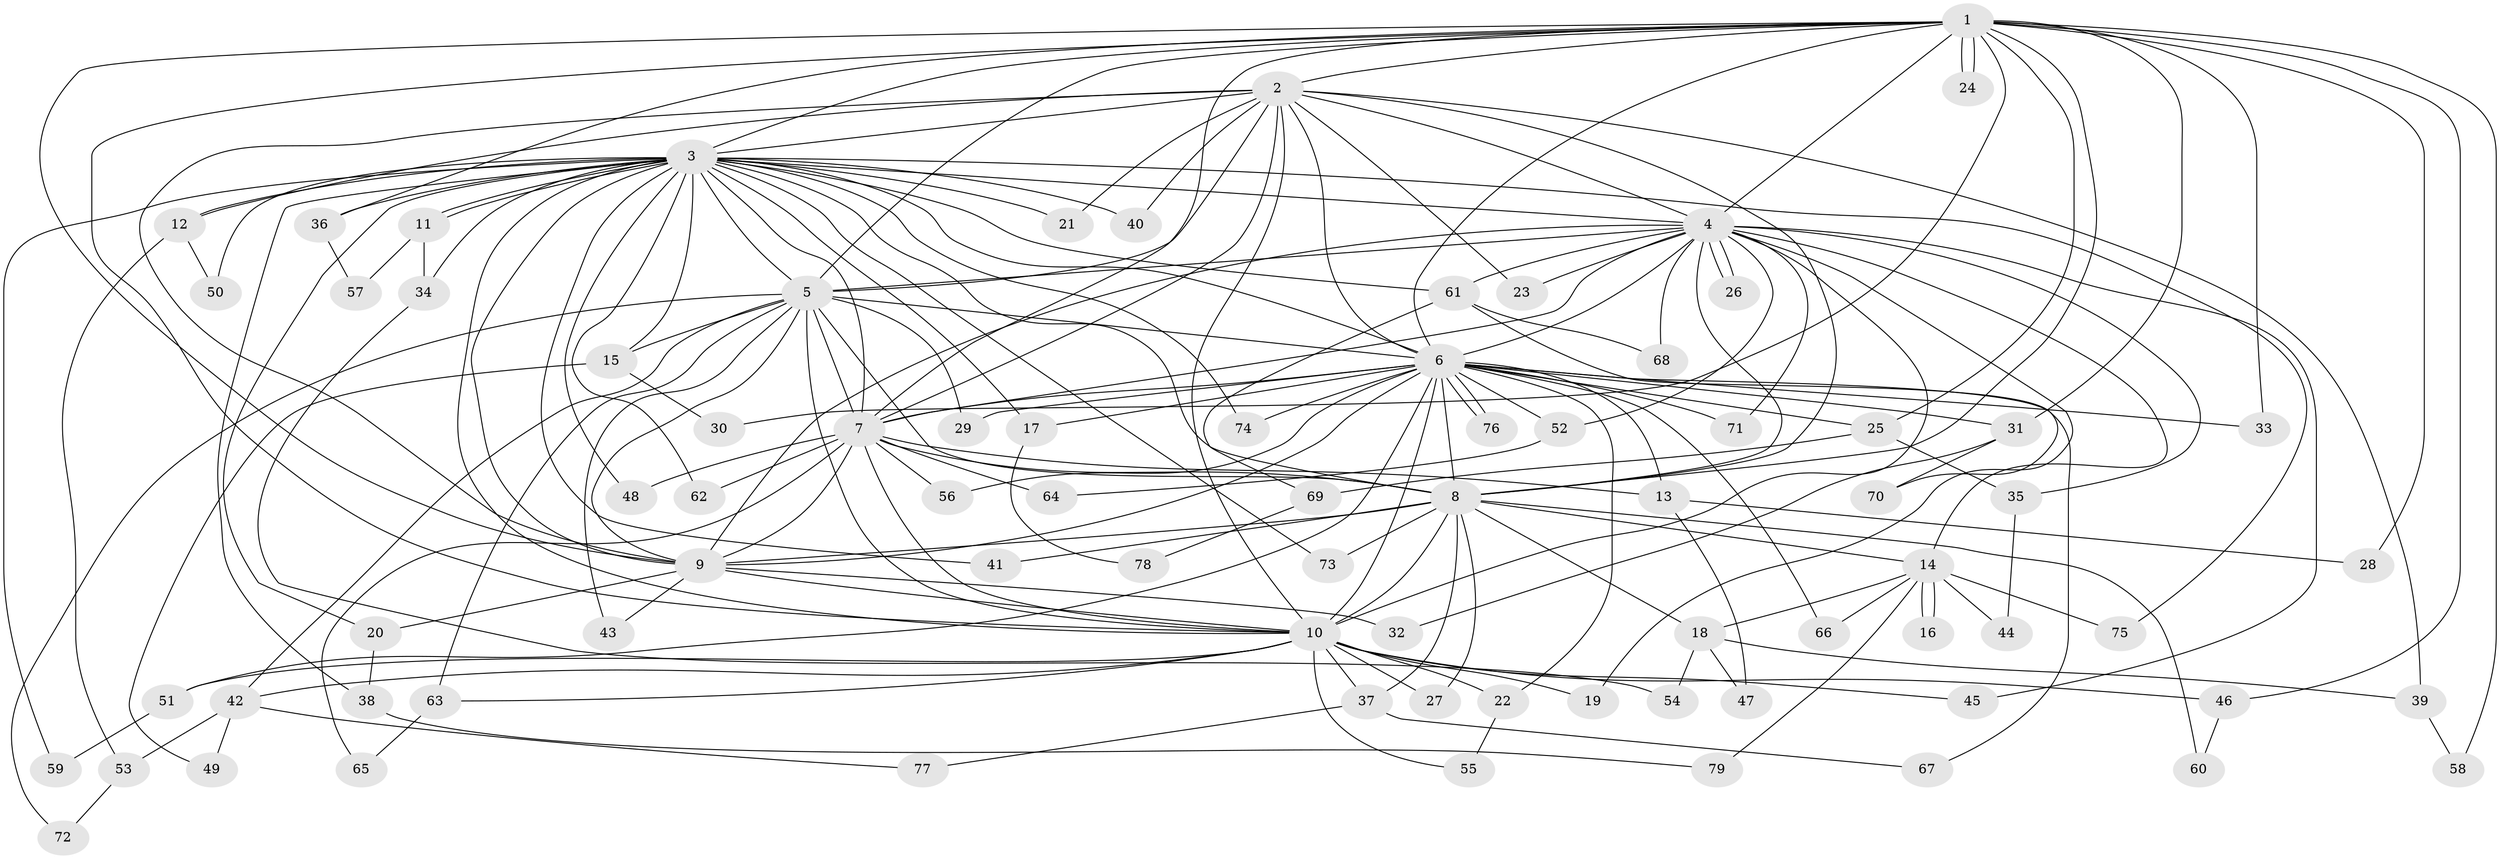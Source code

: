 // Generated by graph-tools (version 1.1) at 2025/01/03/09/25 03:01:25]
// undirected, 79 vertices, 183 edges
graph export_dot {
graph [start="1"]
  node [color=gray90,style=filled];
  1;
  2;
  3;
  4;
  5;
  6;
  7;
  8;
  9;
  10;
  11;
  12;
  13;
  14;
  15;
  16;
  17;
  18;
  19;
  20;
  21;
  22;
  23;
  24;
  25;
  26;
  27;
  28;
  29;
  30;
  31;
  32;
  33;
  34;
  35;
  36;
  37;
  38;
  39;
  40;
  41;
  42;
  43;
  44;
  45;
  46;
  47;
  48;
  49;
  50;
  51;
  52;
  53;
  54;
  55;
  56;
  57;
  58;
  59;
  60;
  61;
  62;
  63;
  64;
  65;
  66;
  67;
  68;
  69;
  70;
  71;
  72;
  73;
  74;
  75;
  76;
  77;
  78;
  79;
  1 -- 2;
  1 -- 3;
  1 -- 4;
  1 -- 5;
  1 -- 6;
  1 -- 7;
  1 -- 8;
  1 -- 9;
  1 -- 10;
  1 -- 24;
  1 -- 24;
  1 -- 25;
  1 -- 28;
  1 -- 30;
  1 -- 31;
  1 -- 33;
  1 -- 36;
  1 -- 46;
  1 -- 58;
  2 -- 3;
  2 -- 4;
  2 -- 5;
  2 -- 6;
  2 -- 7;
  2 -- 8;
  2 -- 9;
  2 -- 10;
  2 -- 12;
  2 -- 21;
  2 -- 23;
  2 -- 39;
  2 -- 40;
  3 -- 4;
  3 -- 5;
  3 -- 6;
  3 -- 7;
  3 -- 8;
  3 -- 9;
  3 -- 10;
  3 -- 11;
  3 -- 11;
  3 -- 12;
  3 -- 15;
  3 -- 17;
  3 -- 20;
  3 -- 21;
  3 -- 34;
  3 -- 36;
  3 -- 38;
  3 -- 40;
  3 -- 41;
  3 -- 48;
  3 -- 50;
  3 -- 59;
  3 -- 61;
  3 -- 62;
  3 -- 73;
  3 -- 74;
  3 -- 75;
  4 -- 5;
  4 -- 6;
  4 -- 7;
  4 -- 8;
  4 -- 9;
  4 -- 10;
  4 -- 14;
  4 -- 19;
  4 -- 23;
  4 -- 26;
  4 -- 26;
  4 -- 35;
  4 -- 45;
  4 -- 52;
  4 -- 61;
  4 -- 68;
  4 -- 71;
  5 -- 6;
  5 -- 7;
  5 -- 8;
  5 -- 9;
  5 -- 10;
  5 -- 15;
  5 -- 29;
  5 -- 42;
  5 -- 43;
  5 -- 63;
  5 -- 72;
  6 -- 7;
  6 -- 8;
  6 -- 9;
  6 -- 10;
  6 -- 13;
  6 -- 17;
  6 -- 22;
  6 -- 25;
  6 -- 29;
  6 -- 31;
  6 -- 33;
  6 -- 51;
  6 -- 52;
  6 -- 56;
  6 -- 66;
  6 -- 67;
  6 -- 71;
  6 -- 74;
  6 -- 76;
  6 -- 76;
  7 -- 8;
  7 -- 9;
  7 -- 10;
  7 -- 13;
  7 -- 48;
  7 -- 56;
  7 -- 62;
  7 -- 64;
  7 -- 65;
  8 -- 9;
  8 -- 10;
  8 -- 14;
  8 -- 18;
  8 -- 27;
  8 -- 37;
  8 -- 41;
  8 -- 60;
  8 -- 73;
  9 -- 10;
  9 -- 20;
  9 -- 32;
  9 -- 43;
  10 -- 19;
  10 -- 22;
  10 -- 27;
  10 -- 37;
  10 -- 42;
  10 -- 45;
  10 -- 46;
  10 -- 51;
  10 -- 55;
  10 -- 63;
  11 -- 34;
  11 -- 57;
  12 -- 50;
  12 -- 53;
  13 -- 28;
  13 -- 47;
  14 -- 16;
  14 -- 16;
  14 -- 18;
  14 -- 44;
  14 -- 66;
  14 -- 75;
  14 -- 79;
  15 -- 30;
  15 -- 49;
  17 -- 78;
  18 -- 39;
  18 -- 47;
  18 -- 54;
  20 -- 38;
  22 -- 55;
  25 -- 35;
  25 -- 69;
  31 -- 32;
  31 -- 70;
  34 -- 54;
  35 -- 44;
  36 -- 57;
  37 -- 67;
  37 -- 77;
  38 -- 79;
  39 -- 58;
  42 -- 49;
  42 -- 53;
  42 -- 77;
  46 -- 60;
  51 -- 59;
  52 -- 64;
  53 -- 72;
  61 -- 68;
  61 -- 69;
  61 -- 70;
  63 -- 65;
  69 -- 78;
}
